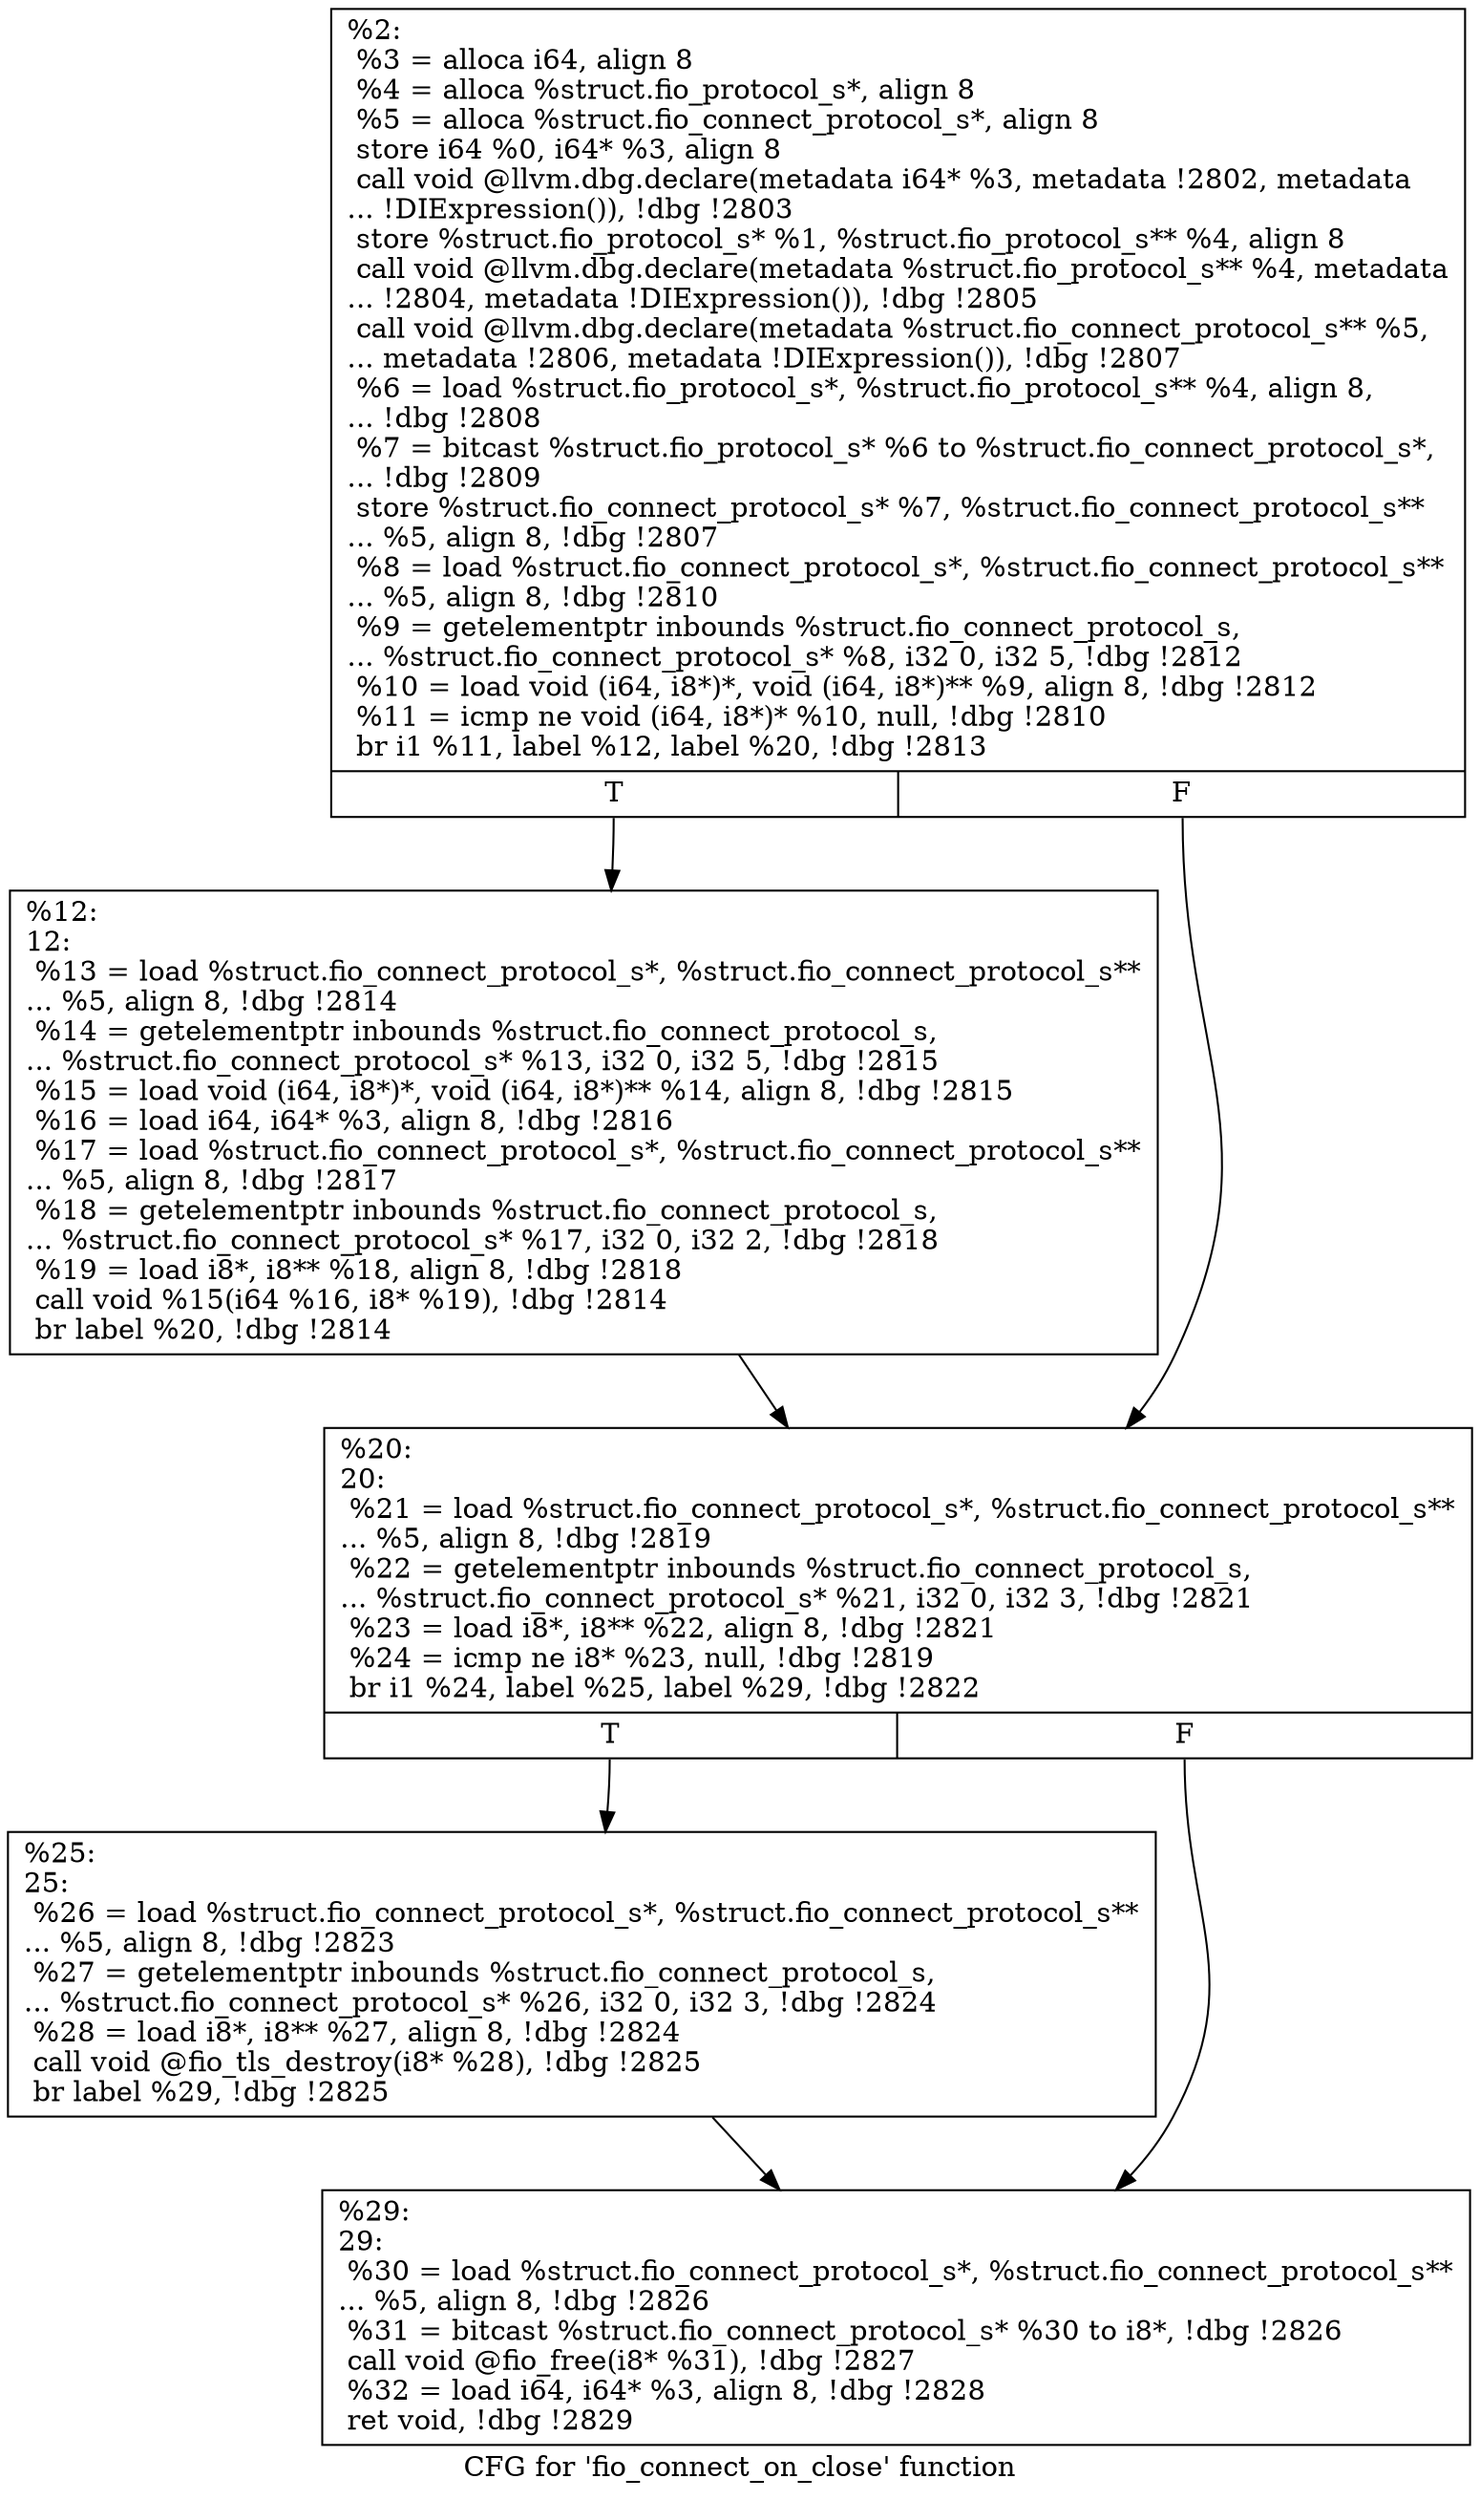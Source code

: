 digraph "CFG for 'fio_connect_on_close' function" {
	label="CFG for 'fio_connect_on_close' function";

	Node0x5568515616e0 [shape=record,label="{%2:\l  %3 = alloca i64, align 8\l  %4 = alloca %struct.fio_protocol_s*, align 8\l  %5 = alloca %struct.fio_connect_protocol_s*, align 8\l  store i64 %0, i64* %3, align 8\l  call void @llvm.dbg.declare(metadata i64* %3, metadata !2802, metadata\l... !DIExpression()), !dbg !2803\l  store %struct.fio_protocol_s* %1, %struct.fio_protocol_s** %4, align 8\l  call void @llvm.dbg.declare(metadata %struct.fio_protocol_s** %4, metadata\l... !2804, metadata !DIExpression()), !dbg !2805\l  call void @llvm.dbg.declare(metadata %struct.fio_connect_protocol_s** %5,\l... metadata !2806, metadata !DIExpression()), !dbg !2807\l  %6 = load %struct.fio_protocol_s*, %struct.fio_protocol_s** %4, align 8,\l... !dbg !2808\l  %7 = bitcast %struct.fio_protocol_s* %6 to %struct.fio_connect_protocol_s*,\l... !dbg !2809\l  store %struct.fio_connect_protocol_s* %7, %struct.fio_connect_protocol_s**\l... %5, align 8, !dbg !2807\l  %8 = load %struct.fio_connect_protocol_s*, %struct.fio_connect_protocol_s**\l... %5, align 8, !dbg !2810\l  %9 = getelementptr inbounds %struct.fio_connect_protocol_s,\l... %struct.fio_connect_protocol_s* %8, i32 0, i32 5, !dbg !2812\l  %10 = load void (i64, i8*)*, void (i64, i8*)** %9, align 8, !dbg !2812\l  %11 = icmp ne void (i64, i8*)* %10, null, !dbg !2810\l  br i1 %11, label %12, label %20, !dbg !2813\l|{<s0>T|<s1>F}}"];
	Node0x5568515616e0:s0 -> Node0x55685146db20;
	Node0x5568515616e0:s1 -> Node0x55685146db70;
	Node0x55685146db20 [shape=record,label="{%12:\l12:                                               \l  %13 = load %struct.fio_connect_protocol_s*, %struct.fio_connect_protocol_s**\l... %5, align 8, !dbg !2814\l  %14 = getelementptr inbounds %struct.fio_connect_protocol_s,\l... %struct.fio_connect_protocol_s* %13, i32 0, i32 5, !dbg !2815\l  %15 = load void (i64, i8*)*, void (i64, i8*)** %14, align 8, !dbg !2815\l  %16 = load i64, i64* %3, align 8, !dbg !2816\l  %17 = load %struct.fio_connect_protocol_s*, %struct.fio_connect_protocol_s**\l... %5, align 8, !dbg !2817\l  %18 = getelementptr inbounds %struct.fio_connect_protocol_s,\l... %struct.fio_connect_protocol_s* %17, i32 0, i32 2, !dbg !2818\l  %19 = load i8*, i8** %18, align 8, !dbg !2818\l  call void %15(i64 %16, i8* %19), !dbg !2814\l  br label %20, !dbg !2814\l}"];
	Node0x55685146db20 -> Node0x55685146db70;
	Node0x55685146db70 [shape=record,label="{%20:\l20:                                               \l  %21 = load %struct.fio_connect_protocol_s*, %struct.fio_connect_protocol_s**\l... %5, align 8, !dbg !2819\l  %22 = getelementptr inbounds %struct.fio_connect_protocol_s,\l... %struct.fio_connect_protocol_s* %21, i32 0, i32 3, !dbg !2821\l  %23 = load i8*, i8** %22, align 8, !dbg !2821\l  %24 = icmp ne i8* %23, null, !dbg !2819\l  br i1 %24, label %25, label %29, !dbg !2822\l|{<s0>T|<s1>F}}"];
	Node0x55685146db70:s0 -> Node0x55685146dbc0;
	Node0x55685146db70:s1 -> Node0x55685146dc10;
	Node0x55685146dbc0 [shape=record,label="{%25:\l25:                                               \l  %26 = load %struct.fio_connect_protocol_s*, %struct.fio_connect_protocol_s**\l... %5, align 8, !dbg !2823\l  %27 = getelementptr inbounds %struct.fio_connect_protocol_s,\l... %struct.fio_connect_protocol_s* %26, i32 0, i32 3, !dbg !2824\l  %28 = load i8*, i8** %27, align 8, !dbg !2824\l  call void @fio_tls_destroy(i8* %28), !dbg !2825\l  br label %29, !dbg !2825\l}"];
	Node0x55685146dbc0 -> Node0x55685146dc10;
	Node0x55685146dc10 [shape=record,label="{%29:\l29:                                               \l  %30 = load %struct.fio_connect_protocol_s*, %struct.fio_connect_protocol_s**\l... %5, align 8, !dbg !2826\l  %31 = bitcast %struct.fio_connect_protocol_s* %30 to i8*, !dbg !2826\l  call void @fio_free(i8* %31), !dbg !2827\l  %32 = load i64, i64* %3, align 8, !dbg !2828\l  ret void, !dbg !2829\l}"];
}
